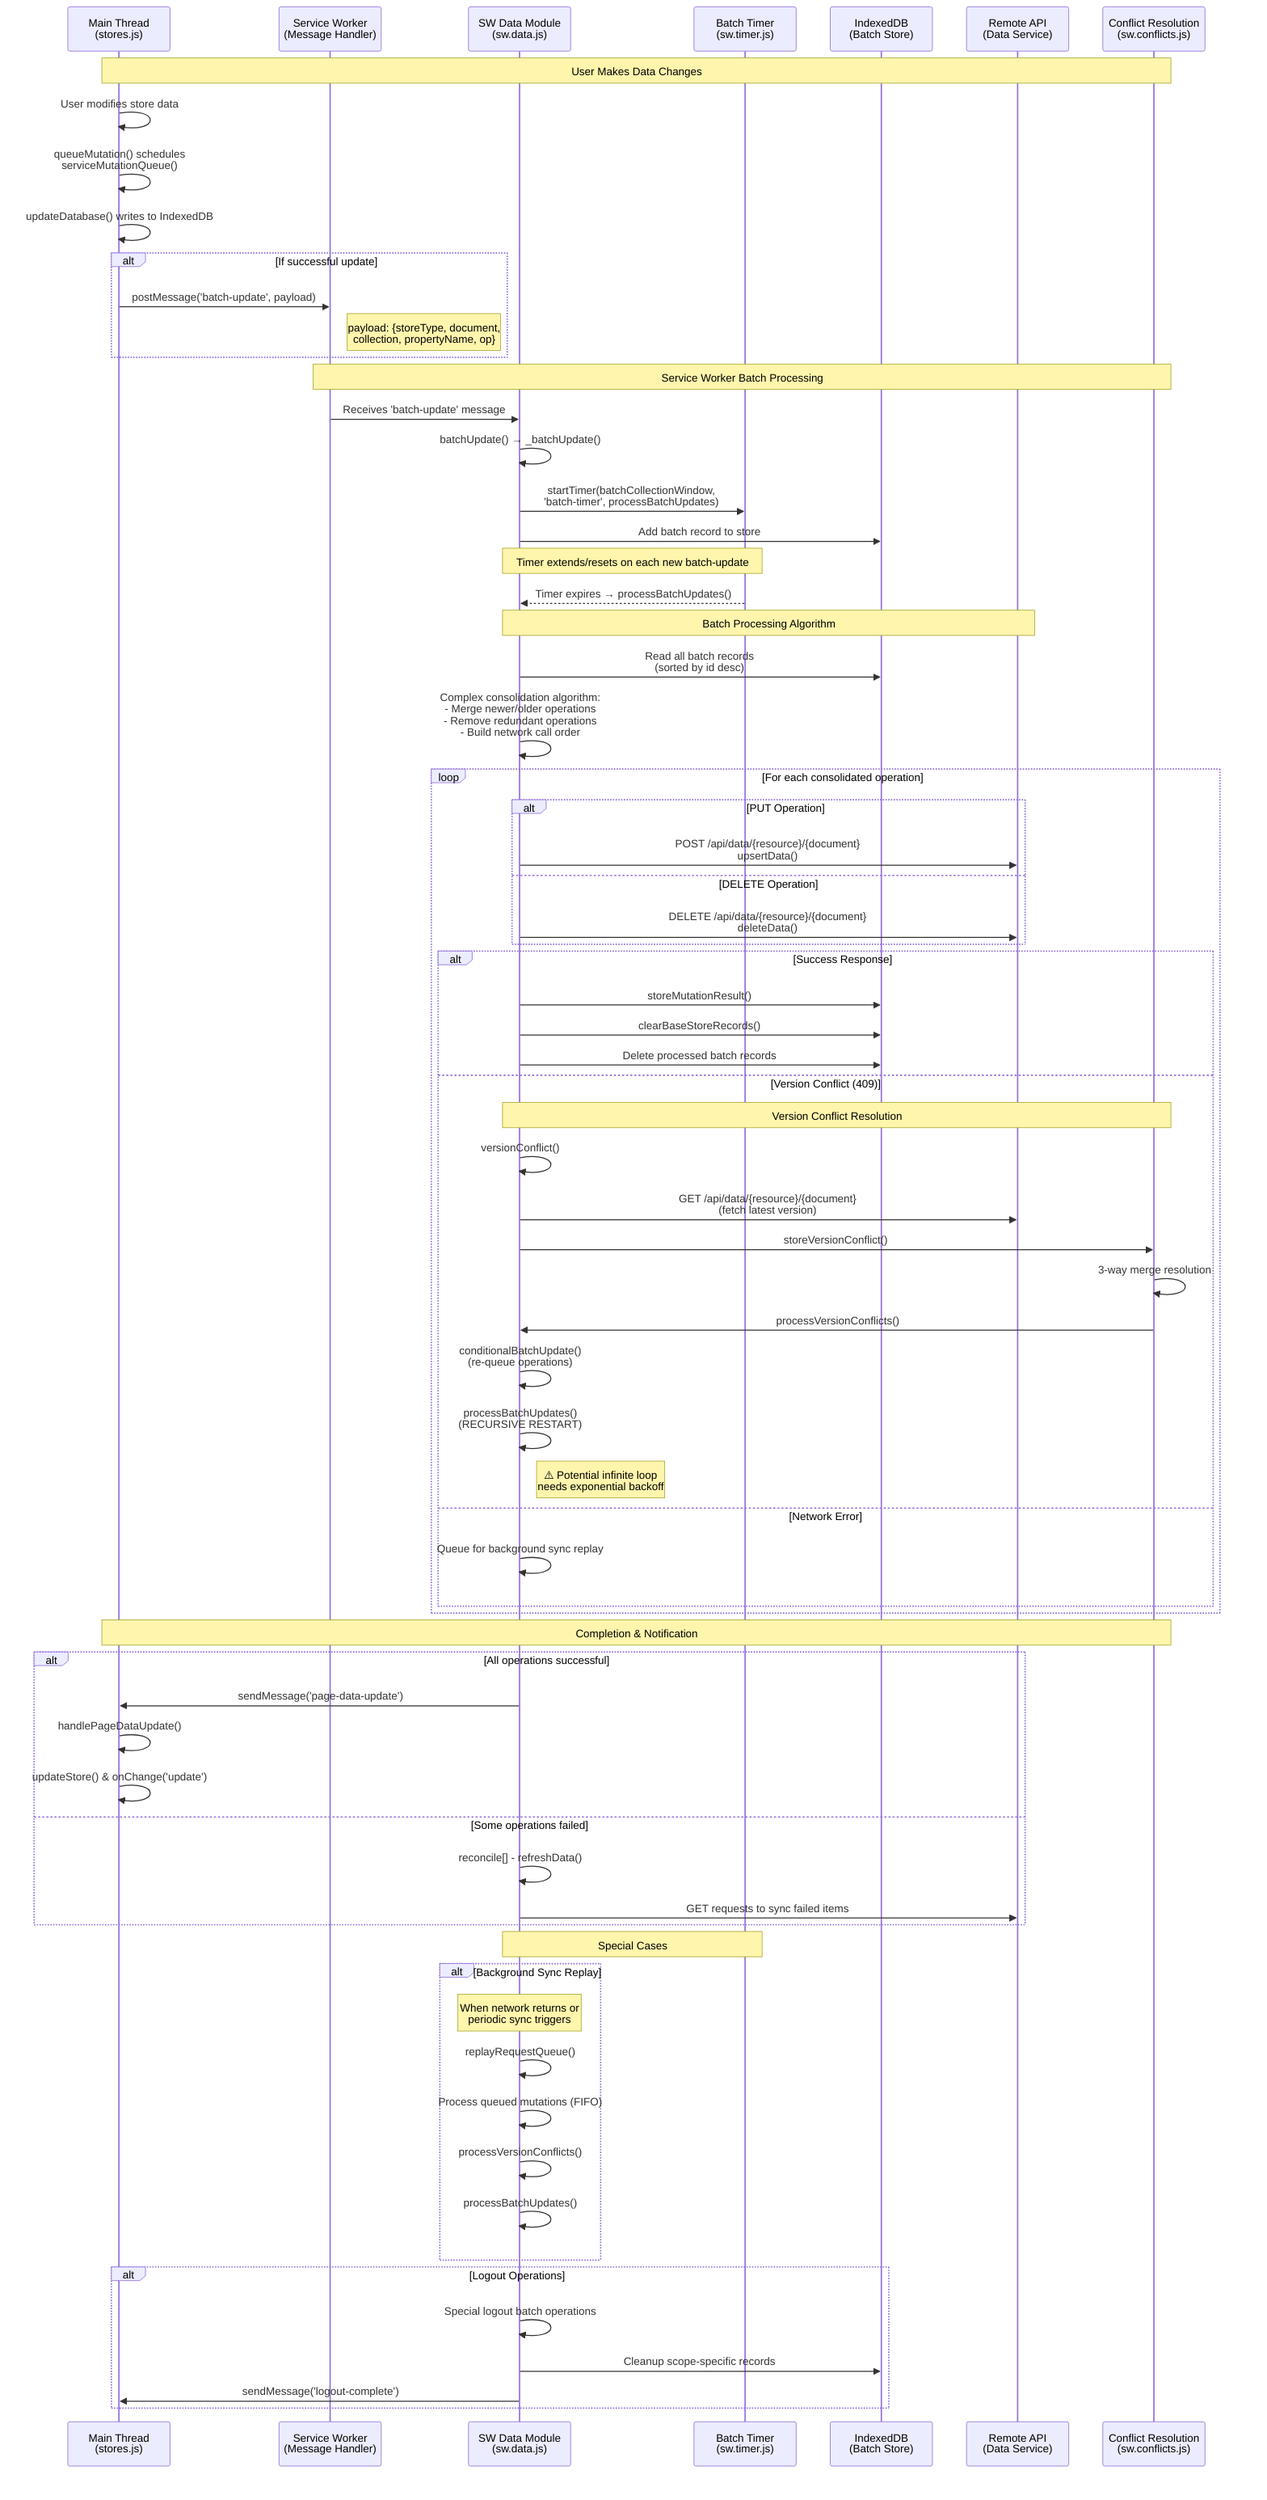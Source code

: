 sequenceDiagram
    participant UI as Main Thread<br/>(stores.js)
    participant SW as Service Worker<br/>(Message Handler)
    participant Data as SW Data Module<br/>(sw.data.js)
    participant Timer as Batch Timer<br/>(sw.timer.js)
    participant IDB as IndexedDB<br/>(Batch Store)
    participant API as Remote API<br/>(Data Service)
    participant Conflicts as Conflict Resolution<br/>(sw.conflicts.js)

    Note over UI, Conflicts: User Makes Data Changes

    UI->>UI: User modifies store data
    UI->>UI: queueMutation() schedules<br/>serviceMutationQueue()
    UI->>UI: updateDatabase() writes to IndexedDB
    
    alt If successful update
        UI->>SW: postMessage('batch-update', payload)
        Note right of SW: payload: {storeType, document,<br/>collection, propertyName, op}
    end

    Note over SW, Conflicts: Service Worker Batch Processing

    SW->>Data: Receives 'batch-update' message
    Data->>Data: batchUpdate() → _batchUpdate()
    Data->>Timer: startTimer(batchCollectionWindow,<br/>'batch-timer', processBatchUpdates)
    Data->>IDB: Add batch record to store
    
    Note over Data, Timer: Timer extends/resets on each new batch-update

    Timer-->>Data: Timer expires → processBatchUpdates()
    
    Note over Data, API: Batch Processing Algorithm

    Data->>IDB: Read all batch records<br/>(sorted by id desc)
    Data->>Data: Complex consolidation algorithm:<br/>- Merge newer/older operations<br/>- Remove redundant operations<br/>- Build network call order

    loop For each consolidated operation
        alt PUT Operation
            Data->>API: POST /api/data/{resource}/{document}<br/>upsertData()
        else DELETE Operation  
            Data->>API: DELETE /api/data/{resource}/{document}<br/>deleteData()
        end
        
        alt Success Response
            Data->>IDB: storeMutationResult()
            Data->>IDB: clearBaseStoreRecords()
            Data->>IDB: Delete processed batch records
        else Version Conflict (409)
            Note over Data, Conflicts: Version Conflict Resolution
            Data->>Data: versionConflict()
            Data->>API: GET /api/data/{resource}/{document}<br/>(fetch latest version)
            Data->>Conflicts: storeVersionConflict()
            Conflicts->>Conflicts: 3-way merge resolution
            Conflicts->>Data: processVersionConflicts()
            Data->>Data: conditionalBatchUpdate()<br/>(re-queue operations)
            Data->>Data: processBatchUpdates()<br/>(RECURSIVE RESTART)
            Note right of Data: ⚠️ Potential infinite loop<br/>needs exponential backoff
        else Network Error
            Data->>Data: Queue for background sync replay
        end
    end

    Note over UI, Conflicts: Completion & Notification

    alt All operations successful
        Data->>UI: sendMessage('page-data-update')
        UI->>UI: handlePageDataUpdate()
        UI->>UI: updateStore() & onChange('update')
    else Some operations failed
        Data->>Data: reconcile[] - refreshData()
        Data->>API: GET requests to sync failed items
    end

    Note over Data, Timer: Special Cases

    alt Background Sync Replay
        Note over Data: When network returns or<br/>periodic sync triggers
        Data->>Data: replayRequestQueue()
        Data->>Data: Process queued mutations (FIFO)
        Data->>Data: processVersionConflicts()
        Data->>Data: processBatchUpdates()
    end

    alt Logout Operations
        Data->>Data: Special logout batch operations
        Data->>IDB: Cleanup scope-specific records
        Data->>UI: sendMessage('logout-complete')
    end